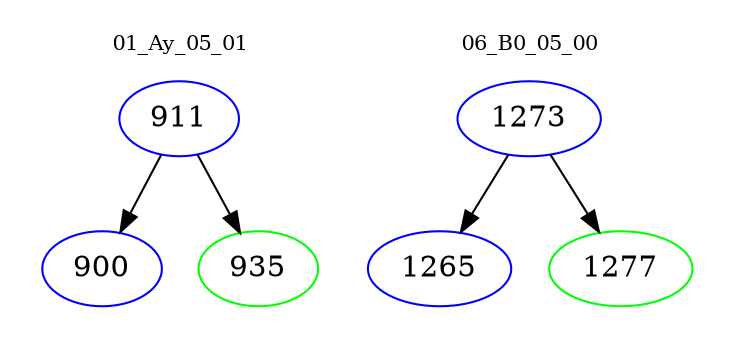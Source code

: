 digraph{
subgraph cluster_0 {
color = white
label = "01_Ay_05_01";
fontsize=10;
T0_911 [label="911", color="blue"]
T0_911 -> T0_900 [color="black"]
T0_900 [label="900", color="blue"]
T0_911 -> T0_935 [color="black"]
T0_935 [label="935", color="green"]
}
subgraph cluster_1 {
color = white
label = "06_B0_05_00";
fontsize=10;
T1_1273 [label="1273", color="blue"]
T1_1273 -> T1_1265 [color="black"]
T1_1265 [label="1265", color="blue"]
T1_1273 -> T1_1277 [color="black"]
T1_1277 [label="1277", color="green"]
}
}
